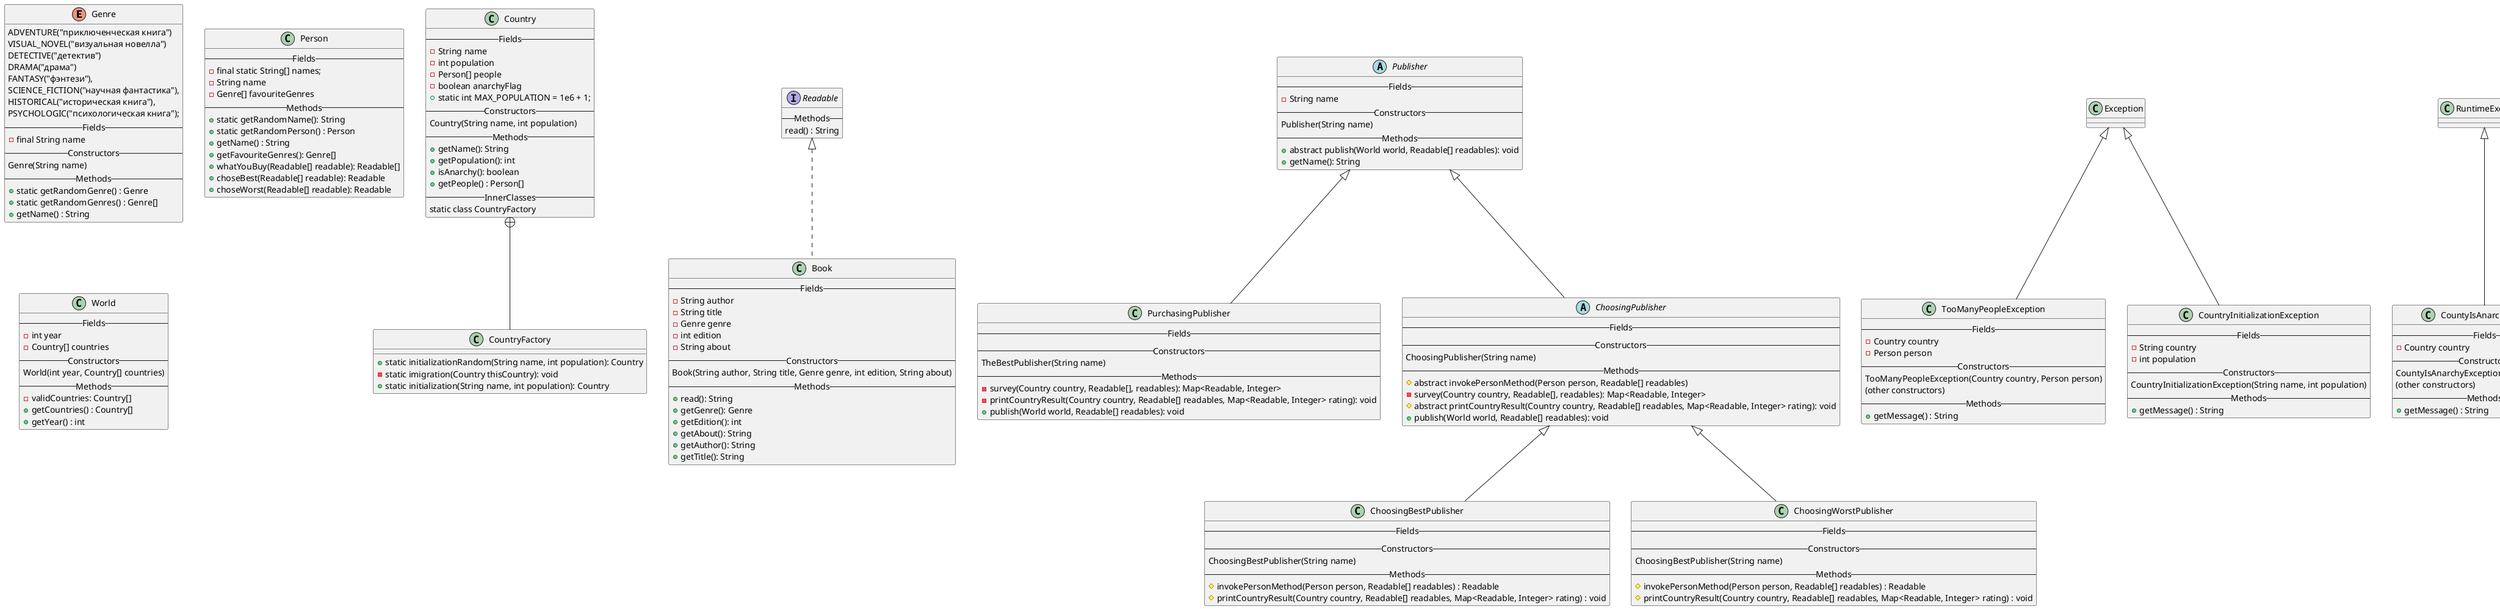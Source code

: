 @startuml
'Текст задания:
'
'Издательская компания «Эксмо» совместно с Hoff представила данные по
'книжным предпочтениям россиян в 2021 году: абсолютным лидером продаж
'стали книги (издание и переиздание) Михаила Лабковского «Хочу и буду»,
'сообщили в пресс-службе.
'
'Книги психолога лидировали по продажам по всей стране: за год было
'продано более 129 тыс. экземпляров первого издания и 34,5 тыс. второго.
'
'На втором месте по популярности у покупателей детектив «Внутри убийцы»
'израильского писателя Майка Омера (более 92 тыс. экземпляров) про
'криминального психолога-женщину, расследующую череду жестоких
'преступлений. Тройку лидеров продаж замыкает роман «Transhumanism inc.»
'Виктора Пелевина — новинка российского автора разошлась в количестве 71
'тыс. экземпляров.

enum Genre {
ADVENTURE("приключенческая книга")
VISUAL_NOVEL("визуальная новелла")
DETECTIVE("детектив")
DRAMA("драма")
FANTASY("фэнтези"),
SCIENCE_FICTION("научная фантастика"),
HISTORICAL("историческая книга"),
PSYCHOLOGIC("психологическая книга");
--Fields--
- final String name
--Constructors--
Genre(String name)
--Methods--
+ static getRandomGenre() : Genre
+ static getRandomGenres() : Genre[]
+ getName() : String
}


class Country{
--Fields--
- String name
- int population
- Person[] people
- boolean anarchyFlag
+ static int MAX_POPULATION = 1e6 + 1;
--Constructors--
Country(String name, int population)
--Methods--
+ getName(): String
+ getPopulation(): int
+ isAnarchy(): boolean
+ getPeople() : Person[]
--InnerClasses--
static class CountryFactory
}

class CountryFactory {
+ static initializationRandom(String name, int population): Country
- static imigration(Country thisCountry): void
+ static initialization(String name, int population): Country
}

Country +-- CountryFactory

interface Readable {
--Methods--
'this method will return info about readable
'so TheBestLab4.Book.read() should return String with author, title, genre, about fields
read() : String
}

class Book implements Readable {
--Fields--
- String author
- String title
- Genre genre
- int edition
- String about
--Constructors--
Book(String author, String title, Genre genre, int edition, String about)
--Methods--
+ read(): String
+ getGenre(): Genre
+ getEdition(): int
+ getAbout(): String
+ getAuthor(): String
+ getTitle(): String
}

class Person {
--Fields--
- final static String[] names;
- String name
- Genre[] favouriteGenres
--Methods--
+ static getRandomName(): String
+ static getRandomPerson() : Person
+ getName() : String
+ getFavouriteGenres(): Genre[]
+ whatYouBuy(Readable[] readable): Readable[]
+ choseBest(Readable[] readable): Readable
+ choseWorst(Readable[] readable): Readable
}

abstract class Publisher {
--Fields--
- String name
--Constructors--
Publisher(String name)
--Methods--
+ abstract publish(World world, Readable[] readables): void
+ getName(): String
}

'publisher, which invokes whatYouBuy
class PurchasingPublisher extends Publisher {
--Fields--
'it doesn't need fields
--Constructors--
TheBestPublisher(String name)
--Methods--
- survey(Country country, Readable[], readables): Map<Readable, Integer>
- printCountryResult(Country country, Readable[] readables, Map<Readable, Integer> rating): void
+ publish(World world, Readable[] readables): void
}

abstract class ChoosingPublisher extends Publisher {
--Fields--
--Constructors--
ChoosingPublisher(String name)
--Methods--
# abstract invokePersonMethod(Person person, Readable[] readables)
- survey(Country country, Readable[], readables): Map<Readable, Integer>
# abstract printCountryResult(Country country, Readable[] readables, Map<Readable, Integer> rating): void
+ publish(World world, Readable[] readables): void
}

'publisher which invokes choseBest method
class ChoosingBestPublisher extends ChoosingPublisher {
--Fields--
--Constructors--
ChoosingBestPublisher(String name)
--Methods--
# invokePersonMethod(Person person, Readable[] readables) : Readable
# printCountryResult(Country country, Readable[] readables, Map<Readable, Integer> rating) : void
}

'publisher which invokes choseWorst method
class ChoosingWorstPublisher extends ChoosingPublisher {
--Fields--
--Constructors--
ChoosingBestPublisher(String name)
--Methods--
# invokePersonMethod(Person person, Readable[] readables) : Readable
# printCountryResult(Country country, Readable[] readables, Map<Readable, Integer> rating) : void
}

class World {
--Fields--
- int year
- Country[] countries
--Constructors--
'some changes here
World(int year, Country[] countries)
--Methods--
- validCountries: Country[]
+ getCountries() : Country[]
+ getYear() : int
}

class TooManyPeopleException extends Exception {
'there may be overpopulation in country
--Fields--
- Country country
- Person person
--Constructors--
TooManyPeopleException(Country country, Person person)
(other constructors)
--Methods--
+ getMessage() : String
}

'new exception
class CountyIsAnarchyException extends RuntimeException {
'County can't return People[] if anarchy
--Fields--
- Country country
--Constructors--
CountyIsAnarchyException(Country country)
(other constructors)
--Methods--
+ getMessage() : String
}

'new exception
class CountryInitializationException extends Exception {
'Country can't set People[] if user gives wrong length of People[]
--Fields--
- String country
- int population
--Constructors--
CountryInitializationException(String name, int population)
--Methods--
+ getMessage() : String
}

@enduml
